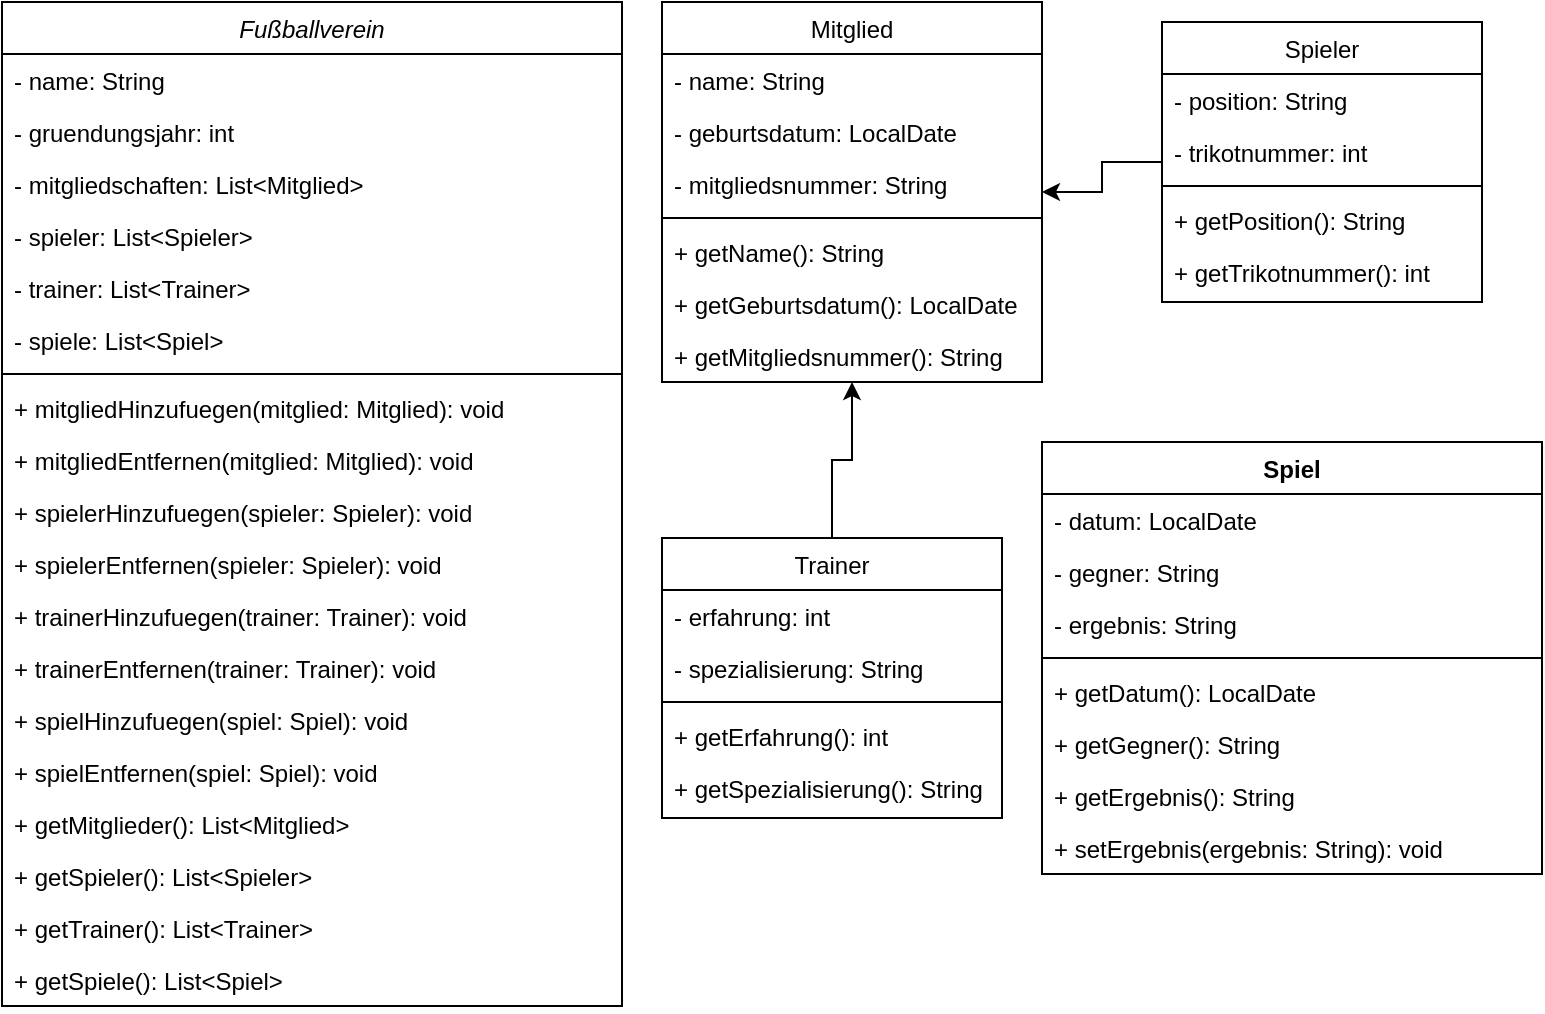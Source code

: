 <mxfile version="19.0.1" type="device"><diagram id="JUmpuZ29vtAPMvBk98NP" name="Seite-1"><mxGraphModel dx="1865" dy="641" grid="1" gridSize="10" guides="1" tooltips="1" connect="1" arrows="1" fold="1" page="1" pageScale="1" pageWidth="827" pageHeight="1169" math="0" shadow="0"><root><mxCell id="0"/><mxCell id="1" parent="0"/><mxCell id="Lu-TQIhkcjlml7GwmQ0e-6" value="Fußballverein" style="swimlane;fontStyle=2;align=center;verticalAlign=top;childLayout=stackLayout;horizontal=1;startSize=26;horizontalStack=0;resizeParent=1;resizeLast=0;collapsible=1;marginBottom=0;rounded=0;shadow=0;strokeWidth=1;" parent="1" vertex="1"><mxGeometry x="-800" y="20" width="310" height="502" as="geometry"><mxRectangle x="230" y="140" width="160" height="26" as="alternateBounds"/></mxGeometry></mxCell><mxCell id="Lu-TQIhkcjlml7GwmQ0e-7" value="- name: String" style="text;align=left;verticalAlign=top;spacingLeft=4;spacingRight=4;overflow=hidden;rotatable=0;points=[[0,0.5],[1,0.5]];portConstraint=eastwest;" parent="Lu-TQIhkcjlml7GwmQ0e-6" vertex="1"><mxGeometry y="26" width="310" height="26" as="geometry"/></mxCell><mxCell id="Lu-TQIhkcjlml7GwmQ0e-8" value="- gruendungsjahr: int" style="text;align=left;verticalAlign=top;spacingLeft=4;spacingRight=4;overflow=hidden;rotatable=0;points=[[0,0.5],[1,0.5]];portConstraint=eastwest;rounded=0;shadow=0;html=0;" parent="Lu-TQIhkcjlml7GwmQ0e-6" vertex="1"><mxGeometry y="52" width="310" height="26" as="geometry"/></mxCell><mxCell id="Lu-TQIhkcjlml7GwmQ0e-10" value="- mitgliedschaften: List&lt;Mitglied&gt;" style="text;align=left;verticalAlign=top;spacingLeft=4;spacingRight=4;overflow=hidden;rotatable=0;points=[[0,0.5],[1,0.5]];portConstraint=eastwest;" parent="Lu-TQIhkcjlml7GwmQ0e-6" vertex="1"><mxGeometry y="78" width="310" height="26" as="geometry"/></mxCell><mxCell id="Lu-TQIhkcjlml7GwmQ0e-11" value="- spieler: List&lt;Spieler&gt;" style="text;align=left;verticalAlign=top;spacingLeft=4;spacingRight=4;overflow=hidden;rotatable=0;points=[[0,0.5],[1,0.5]];portConstraint=eastwest;" parent="Lu-TQIhkcjlml7GwmQ0e-6" vertex="1"><mxGeometry y="104" width="310" height="26" as="geometry"/></mxCell><mxCell id="Lu-TQIhkcjlml7GwmQ0e-12" value="- trainer: List&lt;Trainer&gt;" style="text;align=left;verticalAlign=top;spacingLeft=4;spacingRight=4;overflow=hidden;rotatable=0;points=[[0,0.5],[1,0.5]];portConstraint=eastwest;" parent="Lu-TQIhkcjlml7GwmQ0e-6" vertex="1"><mxGeometry y="130" width="310" height="26" as="geometry"/></mxCell><mxCell id="Lu-TQIhkcjlml7GwmQ0e-13" value="- spiele: List&lt;Spiel&gt;" style="text;align=left;verticalAlign=top;spacingLeft=4;spacingRight=4;overflow=hidden;rotatable=0;points=[[0,0.5],[1,0.5]];portConstraint=eastwest;" parent="Lu-TQIhkcjlml7GwmQ0e-6" vertex="1"><mxGeometry y="156" width="310" height="26" as="geometry"/></mxCell><mxCell id="Lu-TQIhkcjlml7GwmQ0e-9" value="" style="line;html=1;strokeWidth=1;align=left;verticalAlign=middle;spacingTop=-1;spacingLeft=3;spacingRight=3;rotatable=0;labelPosition=right;points=[];portConstraint=eastwest;" parent="Lu-TQIhkcjlml7GwmQ0e-6" vertex="1"><mxGeometry y="182" width="310" height="8" as="geometry"/></mxCell><mxCell id="Lu-TQIhkcjlml7GwmQ0e-14" value="+ mitgliedHinzufuegen(mitglied: Mitglied): void" style="text;align=left;verticalAlign=top;spacingLeft=4;spacingRight=4;overflow=hidden;rotatable=0;points=[[0,0.5],[1,0.5]];portConstraint=eastwest;" parent="Lu-TQIhkcjlml7GwmQ0e-6" vertex="1"><mxGeometry y="190" width="310" height="26" as="geometry"/></mxCell><mxCell id="Lu-TQIhkcjlml7GwmQ0e-15" value="+ mitgliedEntfernen(mitglied: Mitglied): void" style="text;align=left;verticalAlign=top;spacingLeft=4;spacingRight=4;overflow=hidden;rotatable=0;points=[[0,0.5],[1,0.5]];portConstraint=eastwest;" parent="Lu-TQIhkcjlml7GwmQ0e-6" vertex="1"><mxGeometry y="216" width="310" height="26" as="geometry"/></mxCell><mxCell id="Lu-TQIhkcjlml7GwmQ0e-16" value="+ spielerHinzufuegen(spieler: Spieler): void" style="text;align=left;verticalAlign=top;spacingLeft=4;spacingRight=4;overflow=hidden;rotatable=0;points=[[0,0.5],[1,0.5]];portConstraint=eastwest;" parent="Lu-TQIhkcjlml7GwmQ0e-6" vertex="1"><mxGeometry y="242" width="310" height="26" as="geometry"/></mxCell><mxCell id="Lu-TQIhkcjlml7GwmQ0e-17" value="+ spielerEntfernen(spieler: Spieler): void" style="text;align=left;verticalAlign=top;spacingLeft=4;spacingRight=4;overflow=hidden;rotatable=0;points=[[0,0.5],[1,0.5]];portConstraint=eastwest;" parent="Lu-TQIhkcjlml7GwmQ0e-6" vertex="1"><mxGeometry y="268" width="310" height="26" as="geometry"/></mxCell><mxCell id="xUDgVCIXKWXmhJpnRTY1-2" value="+ trainerHinzufuegen(trainer: Trainer): void" style="text;align=left;verticalAlign=top;spacingLeft=4;spacingRight=4;overflow=hidden;rotatable=0;points=[[0,0.5],[1,0.5]];portConstraint=eastwest;rounded=0;shadow=0;html=0;" vertex="1" parent="Lu-TQIhkcjlml7GwmQ0e-6"><mxGeometry y="294" width="310" height="26" as="geometry"/></mxCell><mxCell id="xUDgVCIXKWXmhJpnRTY1-3" value="+ trainerEntfernen(trainer: Trainer): void" style="text;align=left;verticalAlign=top;spacingLeft=4;spacingRight=4;overflow=hidden;rotatable=0;points=[[0,0.5],[1,0.5]];portConstraint=eastwest;rounded=0;shadow=0;html=0;" vertex="1" parent="Lu-TQIhkcjlml7GwmQ0e-6"><mxGeometry y="320" width="310" height="26" as="geometry"/></mxCell><mxCell id="xUDgVCIXKWXmhJpnRTY1-4" value="+ spielHinzufuegen(spiel: Spiel): void" style="text;align=left;verticalAlign=top;spacingLeft=4;spacingRight=4;overflow=hidden;rotatable=0;points=[[0,0.5],[1,0.5]];portConstraint=eastwest;rounded=0;shadow=0;html=0;" vertex="1" parent="Lu-TQIhkcjlml7GwmQ0e-6"><mxGeometry y="346" width="310" height="26" as="geometry"/></mxCell><mxCell id="xUDgVCIXKWXmhJpnRTY1-5" value="+ spielEntfernen(spiel: Spiel): void" style="text;align=left;verticalAlign=top;spacingLeft=4;spacingRight=4;overflow=hidden;rotatable=0;points=[[0,0.5],[1,0.5]];portConstraint=eastwest;rounded=0;shadow=0;html=0;" vertex="1" parent="Lu-TQIhkcjlml7GwmQ0e-6"><mxGeometry y="372" width="310" height="26" as="geometry"/></mxCell><mxCell id="xUDgVCIXKWXmhJpnRTY1-6" value="+ getMitglieder(): List&lt;Mitglied&gt;" style="text;align=left;verticalAlign=top;spacingLeft=4;spacingRight=4;overflow=hidden;rotatable=0;points=[[0,0.5],[1,0.5]];portConstraint=eastwest;rounded=0;shadow=0;html=0;" vertex="1" parent="Lu-TQIhkcjlml7GwmQ0e-6"><mxGeometry y="398" width="310" height="26" as="geometry"/></mxCell><mxCell id="xUDgVCIXKWXmhJpnRTY1-7" value="+ getSpieler(): List&lt;Spieler&gt;" style="text;align=left;verticalAlign=top;spacingLeft=4;spacingRight=4;overflow=hidden;rotatable=0;points=[[0,0.5],[1,0.5]];portConstraint=eastwest;rounded=0;shadow=0;html=0;" vertex="1" parent="Lu-TQIhkcjlml7GwmQ0e-6"><mxGeometry y="424" width="310" height="26" as="geometry"/></mxCell><mxCell id="xUDgVCIXKWXmhJpnRTY1-8" value="+ getTrainer(): List&lt;Trainer&gt;" style="text;align=left;verticalAlign=top;spacingLeft=4;spacingRight=4;overflow=hidden;rotatable=0;points=[[0,0.5],[1,0.5]];portConstraint=eastwest;rounded=0;shadow=0;html=0;" vertex="1" parent="Lu-TQIhkcjlml7GwmQ0e-6"><mxGeometry y="450" width="310" height="26" as="geometry"/></mxCell><mxCell id="xUDgVCIXKWXmhJpnRTY1-9" value="+ getSpiele(): List&lt;Spiel&gt;" style="text;align=left;verticalAlign=top;spacingLeft=4;spacingRight=4;overflow=hidden;rotatable=0;points=[[0,0.5],[1,0.5]];portConstraint=eastwest;rounded=0;shadow=0;html=0;" vertex="1" parent="Lu-TQIhkcjlml7GwmQ0e-6"><mxGeometry y="476" width="310" height="26" as="geometry"/></mxCell><mxCell id="xUDgVCIXKWXmhJpnRTY1-14" style="edgeStyle=orthogonalEdgeStyle;rounded=0;orthogonalLoop=1;jettySize=auto;html=1;" edge="1" parent="1" source="Lu-TQIhkcjlml7GwmQ0e-18" target="Lu-TQIhkcjlml7GwmQ0e-26"><mxGeometry relative="1" as="geometry"/></mxCell><mxCell id="Lu-TQIhkcjlml7GwmQ0e-18" value="Trainer" style="swimlane;fontStyle=0;align=center;verticalAlign=top;childLayout=stackLayout;horizontal=1;startSize=26;horizontalStack=0;resizeParent=1;resizeLast=0;collapsible=1;marginBottom=0;rounded=0;shadow=0;strokeWidth=1;" parent="1" vertex="1"><mxGeometry x="-470" y="288" width="170" height="140" as="geometry"><mxRectangle x="130" y="380" width="160" height="26" as="alternateBounds"/></mxGeometry></mxCell><mxCell id="Lu-TQIhkcjlml7GwmQ0e-19" value="- erfahrung: int" style="text;align=left;verticalAlign=top;spacingLeft=4;spacingRight=4;overflow=hidden;rotatable=0;points=[[0,0.5],[1,0.5]];portConstraint=eastwest;rounded=0;shadow=0;html=0;" parent="Lu-TQIhkcjlml7GwmQ0e-18" vertex="1"><mxGeometry y="26" width="170" height="26" as="geometry"/></mxCell><mxCell id="Lu-TQIhkcjlml7GwmQ0e-20" value="- spezialisierung: String" style="text;align=left;verticalAlign=top;spacingLeft=4;spacingRight=4;overflow=hidden;rotatable=0;points=[[0,0.5],[1,0.5]];portConstraint=eastwest;rounded=0;shadow=0;html=0;" parent="Lu-TQIhkcjlml7GwmQ0e-18" vertex="1"><mxGeometry y="52" width="170" height="26" as="geometry"/></mxCell><mxCell id="Lu-TQIhkcjlml7GwmQ0e-23" value="" style="line;html=1;strokeWidth=1;align=left;verticalAlign=middle;spacingTop=-1;spacingLeft=3;spacingRight=3;rotatable=0;labelPosition=right;points=[];portConstraint=eastwest;" parent="Lu-TQIhkcjlml7GwmQ0e-18" vertex="1"><mxGeometry y="78" width="170" height="8" as="geometry"/></mxCell><mxCell id="Lu-TQIhkcjlml7GwmQ0e-24" value="+ getErfahrung(): int" style="text;align=left;verticalAlign=top;spacingLeft=4;spacingRight=4;overflow=hidden;rotatable=0;points=[[0,0.5],[1,0.5]];portConstraint=eastwest;" parent="Lu-TQIhkcjlml7GwmQ0e-18" vertex="1"><mxGeometry y="86" width="170" height="26" as="geometry"/></mxCell><mxCell id="Lu-TQIhkcjlml7GwmQ0e-25" value="+ getSpezialisierung(): String" style="text;align=left;verticalAlign=top;spacingLeft=4;spacingRight=4;overflow=hidden;rotatable=0;points=[[0,0.5],[1,0.5]];portConstraint=eastwest;" parent="Lu-TQIhkcjlml7GwmQ0e-18" vertex="1"><mxGeometry y="112" width="170" height="26" as="geometry"/></mxCell><mxCell id="Lu-TQIhkcjlml7GwmQ0e-26" value="Mitglied" style="swimlane;fontStyle=0;align=center;verticalAlign=top;childLayout=stackLayout;horizontal=1;startSize=26;horizontalStack=0;resizeParent=1;resizeLast=0;collapsible=1;marginBottom=0;rounded=0;shadow=0;strokeWidth=1;" parent="1" vertex="1"><mxGeometry x="-470" y="20" width="190" height="190" as="geometry"><mxRectangle x="340" y="380" width="170" height="26" as="alternateBounds"/></mxGeometry></mxCell><mxCell id="Lu-TQIhkcjlml7GwmQ0e-27" value="- name: String" style="text;align=left;verticalAlign=top;spacingLeft=4;spacingRight=4;overflow=hidden;rotatable=0;points=[[0,0.5],[1,0.5]];portConstraint=eastwest;" parent="Lu-TQIhkcjlml7GwmQ0e-26" vertex="1"><mxGeometry y="26" width="190" height="26" as="geometry"/></mxCell><mxCell id="Lu-TQIhkcjlml7GwmQ0e-28" value="- geburtsdatum: LocalDate" style="text;align=left;verticalAlign=top;spacingLeft=4;spacingRight=4;overflow=hidden;rotatable=0;points=[[0,0.5],[1,0.5]];portConstraint=eastwest;" parent="Lu-TQIhkcjlml7GwmQ0e-26" vertex="1"><mxGeometry y="52" width="190" height="26" as="geometry"/></mxCell><mxCell id="Lu-TQIhkcjlml7GwmQ0e-29" value="- mitgliedsnummer: String" style="text;align=left;verticalAlign=top;spacingLeft=4;spacingRight=4;overflow=hidden;rotatable=0;points=[[0,0.5],[1,0.5]];portConstraint=eastwest;" parent="Lu-TQIhkcjlml7GwmQ0e-26" vertex="1"><mxGeometry y="78" width="190" height="26" as="geometry"/></mxCell><mxCell id="Lu-TQIhkcjlml7GwmQ0e-31" value="" style="line;html=1;strokeWidth=1;align=left;verticalAlign=middle;spacingTop=-1;spacingLeft=3;spacingRight=3;rotatable=0;labelPosition=right;points=[];portConstraint=eastwest;" parent="Lu-TQIhkcjlml7GwmQ0e-26" vertex="1"><mxGeometry y="104" width="190" height="8" as="geometry"/></mxCell><mxCell id="Lu-TQIhkcjlml7GwmQ0e-32" value="+ getName(): String" style="text;align=left;verticalAlign=top;spacingLeft=4;spacingRight=4;overflow=hidden;rotatable=0;points=[[0,0.5],[1,0.5]];portConstraint=eastwest;" parent="Lu-TQIhkcjlml7GwmQ0e-26" vertex="1"><mxGeometry y="112" width="190" height="26" as="geometry"/></mxCell><mxCell id="xUDgVCIXKWXmhJpnRTY1-10" value="+ getGeburtsdatum(): LocalDate" style="text;align=left;verticalAlign=top;spacingLeft=4;spacingRight=4;overflow=hidden;rotatable=0;points=[[0,0.5],[1,0.5]];portConstraint=eastwest;" vertex="1" parent="Lu-TQIhkcjlml7GwmQ0e-26"><mxGeometry y="138" width="190" height="26" as="geometry"/></mxCell><mxCell id="xUDgVCIXKWXmhJpnRTY1-11" value="+ getMitgliedsnummer(): String" style="text;align=left;verticalAlign=top;spacingLeft=4;spacingRight=4;overflow=hidden;rotatable=0;points=[[0,0.5],[1,0.5]];portConstraint=eastwest;" vertex="1" parent="Lu-TQIhkcjlml7GwmQ0e-26"><mxGeometry y="164" width="190" height="26" as="geometry"/></mxCell><mxCell id="xUDgVCIXKWXmhJpnRTY1-12" style="edgeStyle=orthogonalEdgeStyle;rounded=0;orthogonalLoop=1;jettySize=auto;html=1;" edge="1" parent="1" source="Lu-TQIhkcjlml7GwmQ0e-33" target="Lu-TQIhkcjlml7GwmQ0e-26"><mxGeometry relative="1" as="geometry"/></mxCell><mxCell id="Lu-TQIhkcjlml7GwmQ0e-33" value="Spieler" style="swimlane;fontStyle=0;align=center;verticalAlign=top;childLayout=stackLayout;horizontal=1;startSize=26;horizontalStack=0;resizeParent=1;resizeLast=0;collapsible=1;marginBottom=0;rounded=0;shadow=0;strokeWidth=1;" parent="1" vertex="1"><mxGeometry x="-220" y="30" width="160" height="140" as="geometry"><mxRectangle x="550" y="140" width="160" height="26" as="alternateBounds"/></mxGeometry></mxCell><mxCell id="Lu-TQIhkcjlml7GwmQ0e-34" value="- position: String" style="text;align=left;verticalAlign=top;spacingLeft=4;spacingRight=4;overflow=hidden;rotatable=0;points=[[0,0.5],[1,0.5]];portConstraint=eastwest;" parent="Lu-TQIhkcjlml7GwmQ0e-33" vertex="1"><mxGeometry y="26" width="160" height="26" as="geometry"/></mxCell><mxCell id="Lu-TQIhkcjlml7GwmQ0e-35" value="- trikotnummer: int" style="text;align=left;verticalAlign=top;spacingLeft=4;spacingRight=4;overflow=hidden;rotatable=0;points=[[0,0.5],[1,0.5]];portConstraint=eastwest;rounded=0;shadow=0;html=0;" parent="Lu-TQIhkcjlml7GwmQ0e-33" vertex="1"><mxGeometry y="52" width="160" height="26" as="geometry"/></mxCell><mxCell id="Lu-TQIhkcjlml7GwmQ0e-39" value="" style="line;html=1;strokeWidth=1;align=left;verticalAlign=middle;spacingTop=-1;spacingLeft=3;spacingRight=3;rotatable=0;labelPosition=right;points=[];portConstraint=eastwest;" parent="Lu-TQIhkcjlml7GwmQ0e-33" vertex="1"><mxGeometry y="78" width="160" height="8" as="geometry"/></mxCell><mxCell id="Lu-TQIhkcjlml7GwmQ0e-40" value="+ getPosition(): String" style="text;align=left;verticalAlign=top;spacingLeft=4;spacingRight=4;overflow=hidden;rotatable=0;points=[[0,0.5],[1,0.5]];portConstraint=eastwest;" parent="Lu-TQIhkcjlml7GwmQ0e-33" vertex="1"><mxGeometry y="86" width="160" height="26" as="geometry"/></mxCell><mxCell id="xUDgVCIXKWXmhJpnRTY1-13" value="+ getTrikotnummer(): int" style="text;align=left;verticalAlign=top;spacingLeft=4;spacingRight=4;overflow=hidden;rotatable=0;points=[[0,0.5],[1,0.5]];portConstraint=eastwest;" vertex="1" parent="Lu-TQIhkcjlml7GwmQ0e-33"><mxGeometry y="112" width="160" height="26" as="geometry"/></mxCell><mxCell id="Lu-TQIhkcjlml7GwmQ0e-43" value="Spiel" style="swimlane;fontStyle=1;align=center;verticalAlign=top;childLayout=stackLayout;horizontal=1;startSize=26;horizontalStack=0;resizeParent=1;resizeParentMax=0;resizeLast=0;collapsible=1;marginBottom=0;" parent="1" vertex="1"><mxGeometry x="-280" y="240" width="250" height="216" as="geometry"/></mxCell><mxCell id="Lu-TQIhkcjlml7GwmQ0e-45" value="- datum: LocalDate" style="text;strokeColor=none;fillColor=none;align=left;verticalAlign=top;spacingLeft=4;spacingRight=4;overflow=hidden;rotatable=0;points=[[0,0.5],[1,0.5]];portConstraint=eastwest;" parent="Lu-TQIhkcjlml7GwmQ0e-43" vertex="1"><mxGeometry y="26" width="250" height="26" as="geometry"/></mxCell><mxCell id="Lu-TQIhkcjlml7GwmQ0e-46" value="- gegner: String" style="text;strokeColor=none;fillColor=none;align=left;verticalAlign=top;spacingLeft=4;spacingRight=4;overflow=hidden;rotatable=0;points=[[0,0.5],[1,0.5]];portConstraint=eastwest;" parent="Lu-TQIhkcjlml7GwmQ0e-43" vertex="1"><mxGeometry y="52" width="250" height="26" as="geometry"/></mxCell><mxCell id="Lu-TQIhkcjlml7GwmQ0e-47" value="- ergebnis: String" style="text;strokeColor=none;fillColor=none;align=left;verticalAlign=top;spacingLeft=4;spacingRight=4;overflow=hidden;rotatable=0;points=[[0,0.5],[1,0.5]];portConstraint=eastwest;" parent="Lu-TQIhkcjlml7GwmQ0e-43" vertex="1"><mxGeometry y="78" width="250" height="26" as="geometry"/></mxCell><mxCell id="Lu-TQIhkcjlml7GwmQ0e-44" value="" style="line;strokeWidth=1;fillColor=none;align=left;verticalAlign=middle;spacingTop=-1;spacingLeft=3;spacingRight=3;rotatable=0;labelPosition=right;points=[];portConstraint=eastwest;" parent="Lu-TQIhkcjlml7GwmQ0e-43" vertex="1"><mxGeometry y="104" width="250" height="8" as="geometry"/></mxCell><mxCell id="Lu-TQIhkcjlml7GwmQ0e-48" value="+ getDatum(): LocalDate" style="text;strokeColor=none;fillColor=none;align=left;verticalAlign=top;spacingLeft=4;spacingRight=4;overflow=hidden;rotatable=0;points=[[0,0.5],[1,0.5]];portConstraint=eastwest;" parent="Lu-TQIhkcjlml7GwmQ0e-43" vertex="1"><mxGeometry y="112" width="250" height="26" as="geometry"/></mxCell><mxCell id="Lu-TQIhkcjlml7GwmQ0e-49" value="+ getGegner(): String" style="text;strokeColor=none;fillColor=none;align=left;verticalAlign=top;spacingLeft=4;spacingRight=4;overflow=hidden;rotatable=0;points=[[0,0.5],[1,0.5]];portConstraint=eastwest;" parent="Lu-TQIhkcjlml7GwmQ0e-43" vertex="1"><mxGeometry y="138" width="250" height="26" as="geometry"/></mxCell><mxCell id="Lu-TQIhkcjlml7GwmQ0e-50" value="+ getErgebnis(): String" style="text;strokeColor=none;fillColor=none;align=left;verticalAlign=top;spacingLeft=4;spacingRight=4;overflow=hidden;rotatable=0;points=[[0,0.5],[1,0.5]];portConstraint=eastwest;" parent="Lu-TQIhkcjlml7GwmQ0e-43" vertex="1"><mxGeometry y="164" width="250" height="26" as="geometry"/></mxCell><mxCell id="Lu-TQIhkcjlml7GwmQ0e-51" value="+ setErgebnis(ergebnis: String): void" style="text;strokeColor=none;fillColor=none;align=left;verticalAlign=top;spacingLeft=4;spacingRight=4;overflow=hidden;rotatable=0;points=[[0,0.5],[1,0.5]];portConstraint=eastwest;" parent="Lu-TQIhkcjlml7GwmQ0e-43" vertex="1"><mxGeometry y="190" width="250" height="26" as="geometry"/></mxCell></root></mxGraphModel></diagram></mxfile>